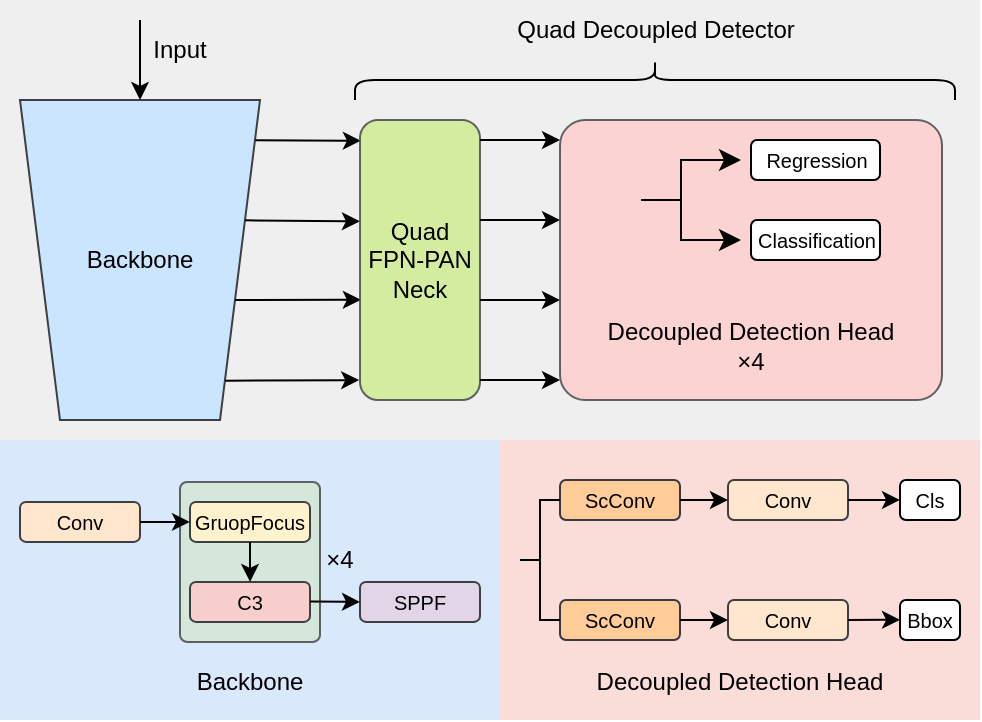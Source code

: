 <mxfile version="24.6.4" type="github">
  <diagram name="第 1 页" id="ilSwykqsadgWNNI03-N_">
    <mxGraphModel dx="763" dy="428" grid="1" gridSize="10" guides="1" tooltips="1" connect="1" arrows="1" fold="1" page="1" pageScale="1" pageWidth="827" pageHeight="1169" math="0" shadow="0">
      <root>
        <mxCell id="0" />
        <mxCell id="1" parent="0" />
        <mxCell id="50opZlvA_jptatyNIHWN-82" value="&lt;div&gt;&lt;br&gt;&lt;/div&gt;&lt;div&gt;&lt;br&gt;&lt;/div&gt;&lt;div&gt;&lt;br&gt;&lt;/div&gt;&lt;div&gt;&lt;br&gt;&lt;/div&gt;&lt;div&gt;&lt;br&gt;&lt;/div&gt;&lt;div&gt;&lt;br&gt;&lt;/div&gt;&lt;div&gt;&lt;br&gt;&lt;/div&gt;Backbone" style="rounded=1;whiteSpace=wrap;html=1;arcSize=0;fillColor=#dae8fc;strokeColor=none;" parent="1" vertex="1">
          <mxGeometry x="50" y="330" width="250" height="140" as="geometry" />
        </mxCell>
        <mxCell id="50opZlvA_jptatyNIHWN-83" value="&lt;div&gt;&lt;br&gt;&lt;/div&gt;&lt;div&gt;&lt;br&gt;&lt;/div&gt;&lt;div&gt;&lt;br&gt;&lt;/div&gt;&lt;div&gt;&lt;br&gt;&lt;/div&gt;&lt;div&gt;&lt;br&gt;&lt;/div&gt;&lt;div&gt;&lt;br&gt;&lt;/div&gt;&lt;div&gt;&lt;br&gt;&lt;/div&gt;Decoupled Detection Head" style="rounded=1;whiteSpace=wrap;html=1;arcSize=0;fillColor=#fad9d5;strokeColor=none;opacity=90;" parent="1" vertex="1">
          <mxGeometry x="300" y="330" width="240" height="140" as="geometry" />
        </mxCell>
        <mxCell id="50opZlvA_jptatyNIHWN-81" value="&lt;div style=&quot;text-align: justify;&quot;&gt;&lt;br&gt;&lt;/div&gt;" style="rounded=1;whiteSpace=wrap;html=1;arcSize=0;fillColor=#eeeeee;strokeColor=none;opacity=90;align=center;" parent="1" vertex="1">
          <mxGeometry x="50" y="110" width="490" height="220" as="geometry" />
        </mxCell>
        <mxCell id="50opZlvA_jptatyNIHWN-10" value="" style="shape=trapezoid;perimeter=trapezoidPerimeter;whiteSpace=wrap;html=1;fixedSize=1;rotation=-180;align=center;fillColor=#cce5ff;strokeColor=#3d3f43;" parent="1" vertex="1">
          <mxGeometry x="60" y="160" width="120" height="160" as="geometry" />
        </mxCell>
        <mxCell id="3TsgUT6RMdc_zKiI5HgE-16" value="" style="rounded=1;whiteSpace=wrap;html=1;fillColor=#d5e8d4;strokeColor=#3D3F43;opacity=80;arcSize=5;" vertex="1" parent="1">
          <mxGeometry x="140" y="350.94" width="70" height="80" as="geometry" />
        </mxCell>
        <mxCell id="50opZlvA_jptatyNIHWN-15" value="" style="endArrow=classic;html=1;rounded=0;exitX=0.019;exitY=0.874;exitDx=0;exitDy=0;exitPerimeter=0;entryX=0.007;entryY=0.074;entryDx=0;entryDy=0;entryPerimeter=0;" parent="1" source="50opZlvA_jptatyNIHWN-10" target="50opZlvA_jptatyNIHWN-20" edge="1">
          <mxGeometry width="50" height="50" relative="1" as="geometry">
            <mxPoint x="180" y="180" as="sourcePoint" />
            <mxPoint x="220" y="180" as="targetPoint" />
          </mxGeometry>
        </mxCell>
        <mxCell id="50opZlvA_jptatyNIHWN-16" value="" style="endArrow=classic;html=1;rounded=0;exitX=0.062;exitY=0.624;exitDx=0;exitDy=0;exitPerimeter=0;entryX=-0.001;entryY=0.362;entryDx=0;entryDy=0;entryPerimeter=0;" parent="1" source="50opZlvA_jptatyNIHWN-10" target="50opZlvA_jptatyNIHWN-20" edge="1">
          <mxGeometry width="50" height="50" relative="1" as="geometry">
            <mxPoint x="180" y="220" as="sourcePoint" />
            <mxPoint x="220" y="220" as="targetPoint" />
          </mxGeometry>
        </mxCell>
        <mxCell id="50opZlvA_jptatyNIHWN-17" value="" style="endArrow=classic;html=1;rounded=0;exitX=0.103;exitY=0.375;exitDx=0;exitDy=0;exitPerimeter=0;entryX=0.007;entryY=0.642;entryDx=0;entryDy=0;entryPerimeter=0;" parent="1" source="50opZlvA_jptatyNIHWN-10" target="50opZlvA_jptatyNIHWN-20" edge="1">
          <mxGeometry width="50" height="50" relative="1" as="geometry">
            <mxPoint x="180" y="260" as="sourcePoint" />
            <mxPoint x="220" y="260" as="targetPoint" />
          </mxGeometry>
        </mxCell>
        <mxCell id="50opZlvA_jptatyNIHWN-18" value="" style="endArrow=classic;html=1;rounded=0;exitX=0.144;exitY=0.123;exitDx=0;exitDy=0;exitPerimeter=0;entryX=-0.007;entryY=0.929;entryDx=0;entryDy=0;entryPerimeter=0;" parent="1" source="50opZlvA_jptatyNIHWN-10" target="50opZlvA_jptatyNIHWN-20" edge="1">
          <mxGeometry width="50" height="50" relative="1" as="geometry">
            <mxPoint x="180" y="300" as="sourcePoint" />
            <mxPoint x="220" y="300" as="targetPoint" />
          </mxGeometry>
        </mxCell>
        <mxCell id="50opZlvA_jptatyNIHWN-20" value="&lt;div&gt;Quad&lt;/div&gt;&lt;div&gt;FPN-PAN&lt;/div&gt;&lt;div&gt;Neck&lt;/div&gt;" style="rounded=1;whiteSpace=wrap;html=1;fillColor=#cdeb8b;strokeColor=#3d3f43;opacity=80;" parent="1" vertex="1">
          <mxGeometry x="230" y="170" width="60" height="140" as="geometry" />
        </mxCell>
        <mxCell id="50opZlvA_jptatyNIHWN-22" value="" style="endArrow=none;html=1;rounded=0;" parent="1" edge="1">
          <mxGeometry width="50" height="50" relative="1" as="geometry">
            <mxPoint x="170" y="230" as="sourcePoint" />
            <mxPoint x="170" y="230" as="targetPoint" />
          </mxGeometry>
        </mxCell>
        <mxCell id="50opZlvA_jptatyNIHWN-45" value="&lt;div&gt;&lt;span style=&quot;background-color: initial;&quot;&gt;Backbone&lt;/span&gt;&lt;br&gt;&lt;/div&gt;" style="text;html=1;align=center;verticalAlign=middle;whiteSpace=wrap;rounded=0;" parent="1" vertex="1">
          <mxGeometry x="90" y="225" width="60" height="30" as="geometry" />
        </mxCell>
        <mxCell id="50opZlvA_jptatyNIHWN-46" value="" style="endArrow=classic;html=1;rounded=0;entryX=0.5;entryY=1;entryDx=0;entryDy=0;" parent="1" target="50opZlvA_jptatyNIHWN-10" edge="1">
          <mxGeometry width="50" height="50" relative="1" as="geometry">
            <mxPoint x="120" y="120" as="sourcePoint" />
            <mxPoint x="150" y="110" as="targetPoint" />
          </mxGeometry>
        </mxCell>
        <mxCell id="50opZlvA_jptatyNIHWN-47" value="Input" style="text;html=1;align=center;verticalAlign=middle;whiteSpace=wrap;rounded=0;" parent="1" vertex="1">
          <mxGeometry x="110" y="120" width="60" height="30" as="geometry" />
        </mxCell>
        <mxCell id="50opZlvA_jptatyNIHWN-50" value="" style="endArrow=classic;html=1;rounded=0;" parent="1" edge="1">
          <mxGeometry width="50" height="50" relative="1" as="geometry">
            <mxPoint x="290" y="180" as="sourcePoint" />
            <mxPoint x="330" y="180" as="targetPoint" />
          </mxGeometry>
        </mxCell>
        <mxCell id="50opZlvA_jptatyNIHWN-52" value="" style="endArrow=classic;html=1;rounded=0;" parent="1" edge="1">
          <mxGeometry width="50" height="50" relative="1" as="geometry">
            <mxPoint x="290" y="220" as="sourcePoint" />
            <mxPoint x="330" y="220" as="targetPoint" />
          </mxGeometry>
        </mxCell>
        <mxCell id="50opZlvA_jptatyNIHWN-54" value="" style="endArrow=classic;html=1;rounded=0;" parent="1" edge="1">
          <mxGeometry width="50" height="50" relative="1" as="geometry">
            <mxPoint x="290" y="260" as="sourcePoint" />
            <mxPoint x="330" y="260" as="targetPoint" />
          </mxGeometry>
        </mxCell>
        <mxCell id="50opZlvA_jptatyNIHWN-56" value="" style="endArrow=classic;html=1;rounded=0;" parent="1" edge="1">
          <mxGeometry width="50" height="50" relative="1" as="geometry">
            <mxPoint x="290" y="300" as="sourcePoint" />
            <mxPoint x="330" y="300" as="targetPoint" />
          </mxGeometry>
        </mxCell>
        <mxCell id="50opZlvA_jptatyNIHWN-66" value="&lt;div style=&quot;&quot;&gt;&lt;br&gt;&lt;/div&gt;&lt;div style=&quot;&quot;&gt;&lt;br&gt;&lt;/div&gt;&lt;div style=&quot;&quot;&gt;&lt;br&gt;&lt;/div&gt;&lt;div style=&quot;&quot;&gt;&lt;br&gt;&lt;/div&gt;&lt;div style=&quot;&quot;&gt;&lt;br&gt;&lt;/div&gt;&lt;div style=&quot;&quot;&gt;&lt;br&gt;&lt;/div&gt;&lt;div style=&quot;&quot;&gt;Decoupled Detection Head&lt;/div&gt;&lt;div style=&quot;&quot;&gt;×4&lt;br&gt;&lt;/div&gt;" style="rounded=1;whiteSpace=wrap;html=1;align=center;fillColor=#ffcccc;strokeColor=#3d3f43;glass=0;shadow=0;arcSize=9;opacity=80;" parent="1" vertex="1">
          <mxGeometry x="330" y="170" width="191" height="140" as="geometry" />
        </mxCell>
        <mxCell id="50opZlvA_jptatyNIHWN-72" value="" style="edgeStyle=elbowEdgeStyle;elbow=horizontal;endArrow=classic;html=1;curved=0;rounded=0;endSize=8;startSize=8;" parent="1" edge="1">
          <mxGeometry width="50" height="50" relative="1" as="geometry">
            <mxPoint x="370.5" y="210" as="sourcePoint" />
            <mxPoint x="420.5" y="230" as="targetPoint" />
            <Array as="points">
              <mxPoint x="390.5" y="220" />
            </Array>
          </mxGeometry>
        </mxCell>
        <mxCell id="50opZlvA_jptatyNIHWN-73" value="&lt;font style=&quot;font-size: 10px;&quot;&gt;Regression&lt;/font&gt;" style="rounded=1;whiteSpace=wrap;html=1;" parent="1" vertex="1">
          <mxGeometry x="425.5" y="180" width="64.5" height="20" as="geometry" />
        </mxCell>
        <mxCell id="50opZlvA_jptatyNIHWN-74" value="&lt;font style=&quot;font-size: 10px;&quot;&gt;Classification&lt;/font&gt;" style="rounded=1;whiteSpace=wrap;html=1;" parent="1" vertex="1">
          <mxGeometry x="425.5" y="220" width="64.5" height="20" as="geometry" />
        </mxCell>
        <mxCell id="50opZlvA_jptatyNIHWN-75" value="" style="edgeStyle=elbowEdgeStyle;elbow=horizontal;endArrow=classic;html=1;curved=0;rounded=0;endSize=8;startSize=8;" parent="1" edge="1">
          <mxGeometry width="50" height="50" relative="1" as="geometry">
            <mxPoint x="370.5" y="210" as="sourcePoint" />
            <mxPoint x="420.5" y="190" as="targetPoint" />
            <Array as="points">
              <mxPoint x="390.5" y="200" />
            </Array>
          </mxGeometry>
        </mxCell>
        <mxCell id="3TsgUT6RMdc_zKiI5HgE-1" value="&lt;font style=&quot;font-size: 10px;&quot;&gt;GruopFocus&lt;/font&gt;" style="rounded=1;whiteSpace=wrap;html=1;fillColor=#fff2cc;strokeColor=#3d3f43;" vertex="1" parent="1">
          <mxGeometry x="145" y="360.94" width="60" height="20" as="geometry" />
        </mxCell>
        <mxCell id="3TsgUT6RMdc_zKiI5HgE-2" value="&lt;span style=&quot;font-size: 10px;&quot;&gt;Conv&lt;/span&gt;" style="rounded=1;whiteSpace=wrap;html=1;fillColor=#ffe6cc;strokeColor=#3d3f43;" vertex="1" parent="1">
          <mxGeometry x="60" y="360.94" width="60" height="20" as="geometry" />
        </mxCell>
        <mxCell id="3TsgUT6RMdc_zKiI5HgE-3" value="&lt;font style=&quot;font-size: 10px;&quot;&gt;SPPF&lt;/font&gt;" style="rounded=1;whiteSpace=wrap;html=1;fillColor=#e1d5e7;strokeColor=#3d3f43;" vertex="1" parent="1">
          <mxGeometry x="230" y="400.94" width="60" height="20" as="geometry" />
        </mxCell>
        <mxCell id="3TsgUT6RMdc_zKiI5HgE-4" value="&lt;font style=&quot;font-size: 10px;&quot;&gt;C3&lt;/font&gt;" style="rounded=1;whiteSpace=wrap;html=1;fillColor=#f8cecc;strokeColor=#3d3f43;" vertex="1" parent="1">
          <mxGeometry x="145" y="400.94" width="60" height="20" as="geometry" />
        </mxCell>
        <mxCell id="3TsgUT6RMdc_zKiI5HgE-5" value="×4" style="text;strokeColor=none;align=center;fillColor=none;html=1;verticalAlign=middle;whiteSpace=wrap;rounded=0;" vertex="1" parent="1">
          <mxGeometry x="190" y="375" width="60" height="30" as="geometry" />
        </mxCell>
        <mxCell id="3TsgUT6RMdc_zKiI5HgE-12" value="" style="endArrow=classic;html=1;rounded=0;" edge="1" parent="1">
          <mxGeometry width="50" height="50" relative="1" as="geometry">
            <mxPoint x="120" y="370.94" as="sourcePoint" />
            <mxPoint x="145" y="370.94" as="targetPoint" />
          </mxGeometry>
        </mxCell>
        <mxCell id="3TsgUT6RMdc_zKiI5HgE-14" value="" style="endArrow=classic;html=1;rounded=0;exitX=1;exitY=0.5;exitDx=0;exitDy=0;" edge="1" parent="1">
          <mxGeometry width="50" height="50" relative="1" as="geometry">
            <mxPoint x="205" y="410.7" as="sourcePoint" />
            <mxPoint x="230" y="410.94" as="targetPoint" />
          </mxGeometry>
        </mxCell>
        <mxCell id="3TsgUT6RMdc_zKiI5HgE-15" value="" style="endArrow=classic;html=1;rounded=0;exitX=0.5;exitY=1;exitDx=0;exitDy=0;entryX=0.5;entryY=0;entryDx=0;entryDy=0;" edge="1" parent="1" source="3TsgUT6RMdc_zKiI5HgE-1" target="3TsgUT6RMdc_zKiI5HgE-4">
          <mxGeometry width="50" height="50" relative="1" as="geometry">
            <mxPoint x="130" y="390.94" as="sourcePoint" />
            <mxPoint x="165" y="390.94" as="targetPoint" />
          </mxGeometry>
        </mxCell>
        <mxCell id="3TsgUT6RMdc_zKiI5HgE-18" value="&lt;span style=&quot;font-size: 10px;&quot;&gt;Conv&lt;/span&gt;" style="rounded=1;whiteSpace=wrap;html=1;fillColor=#ffe6cc;strokeColor=#3d3f43;" vertex="1" parent="1">
          <mxGeometry x="414" y="350" width="60" height="20" as="geometry" />
        </mxCell>
        <mxCell id="3TsgUT6RMdc_zKiI5HgE-19" value="&lt;font style=&quot;font-size: 10px;&quot;&gt;ScConv&lt;/font&gt;" style="rounded=1;whiteSpace=wrap;html=1;fillColor=#ffcc99;strokeColor=#36393d;" vertex="1" parent="1">
          <mxGeometry x="330" y="350" width="60" height="20" as="geometry" />
        </mxCell>
        <mxCell id="3TsgUT6RMdc_zKiI5HgE-20" value="" style="endArrow=classic;html=1;rounded=0;entryX=0;entryY=0.5;entryDx=0;entryDy=0;" edge="1" parent="1" target="3TsgUT6RMdc_zKiI5HgE-18">
          <mxGeometry width="50" height="50" relative="1" as="geometry">
            <mxPoint x="390" y="360" as="sourcePoint" />
            <mxPoint x="410" y="359.71" as="targetPoint" />
          </mxGeometry>
        </mxCell>
        <mxCell id="3TsgUT6RMdc_zKiI5HgE-21" value="&lt;span style=&quot;font-size: 10px;&quot;&gt;ScConv&lt;/span&gt;" style="rounded=1;whiteSpace=wrap;html=1;fillColor=#ffcc99;strokeColor=#36393d;" vertex="1" parent="1">
          <mxGeometry x="330" y="410" width="60" height="20" as="geometry" />
        </mxCell>
        <mxCell id="3TsgUT6RMdc_zKiI5HgE-24" value="&lt;span style=&quot;font-size: 10px;&quot;&gt;Conv&lt;/span&gt;" style="rounded=1;whiteSpace=wrap;html=1;fillColor=#ffe6cc;strokeColor=#3d3f43;" vertex="1" parent="1">
          <mxGeometry x="414" y="410" width="60" height="20" as="geometry" />
        </mxCell>
        <mxCell id="3TsgUT6RMdc_zKiI5HgE-25" value="" style="endArrow=classic;html=1;rounded=0;entryX=0;entryY=0.5;entryDx=0;entryDy=0;" edge="1" parent="1" target="3TsgUT6RMdc_zKiI5HgE-24">
          <mxGeometry width="50" height="50" relative="1" as="geometry">
            <mxPoint x="390" y="420" as="sourcePoint" />
            <mxPoint x="410" y="419.71" as="targetPoint" />
          </mxGeometry>
        </mxCell>
        <mxCell id="3TsgUT6RMdc_zKiI5HgE-26" value="&lt;span style=&quot;font-size: 10px;&quot;&gt;Cls&lt;/span&gt;" style="rounded=1;whiteSpace=wrap;html=1;" vertex="1" parent="1">
          <mxGeometry x="500" y="350" width="30" height="20" as="geometry" />
        </mxCell>
        <mxCell id="3TsgUT6RMdc_zKiI5HgE-27" value="&lt;span style=&quot;font-size: 10px;&quot;&gt;Bbox&lt;/span&gt;" style="rounded=1;whiteSpace=wrap;html=1;" vertex="1" parent="1">
          <mxGeometry x="500" y="410" width="30" height="20" as="geometry" />
        </mxCell>
        <mxCell id="3TsgUT6RMdc_zKiI5HgE-30" value="" style="endArrow=classic;html=1;rounded=0;entryX=0;entryY=0.5;entryDx=0;entryDy=0;exitX=1;exitY=0.5;exitDx=0;exitDy=0;" edge="1" parent="1" source="3TsgUT6RMdc_zKiI5HgE-18">
          <mxGeometry width="50" height="50" relative="1" as="geometry">
            <mxPoint x="476" y="359.94" as="sourcePoint" />
            <mxPoint x="500" y="359.94" as="targetPoint" />
          </mxGeometry>
        </mxCell>
        <mxCell id="3TsgUT6RMdc_zKiI5HgE-31" value="" style="endArrow=classic;html=1;rounded=0;entryX=0;entryY=0.5;entryDx=0;entryDy=0;exitX=1;exitY=0.5;exitDx=0;exitDy=0;" edge="1" parent="1" source="3TsgUT6RMdc_zKiI5HgE-24">
          <mxGeometry width="50" height="50" relative="1" as="geometry">
            <mxPoint x="476" y="419.89" as="sourcePoint" />
            <mxPoint x="500" y="419.89" as="targetPoint" />
          </mxGeometry>
        </mxCell>
        <mxCell id="3TsgUT6RMdc_zKiI5HgE-36" value="" style="strokeWidth=1;html=1;shape=mxgraph.flowchart.annotation_2;align=left;labelPosition=right;pointerEvents=1;" vertex="1" parent="1">
          <mxGeometry x="310" y="360" width="20" height="60" as="geometry" />
        </mxCell>
        <mxCell id="3TsgUT6RMdc_zKiI5HgE-39" value="Quad Decoupled Detector" style="text;strokeColor=none;align=center;fillColor=none;html=1;verticalAlign=middle;whiteSpace=wrap;rounded=0;" vertex="1" parent="1">
          <mxGeometry x="297.5" y="110" width="160" height="30" as="geometry" />
        </mxCell>
        <mxCell id="3TsgUT6RMdc_zKiI5HgE-42" value="" style="shape=curlyBracket;whiteSpace=wrap;html=1;rounded=1;flipH=1;labelPosition=right;verticalLabelPosition=middle;align=left;verticalAlign=middle;rotation=-90;" vertex="1" parent="1">
          <mxGeometry x="367.5" width="20" height="300" as="geometry" />
        </mxCell>
      </root>
    </mxGraphModel>
  </diagram>
</mxfile>
